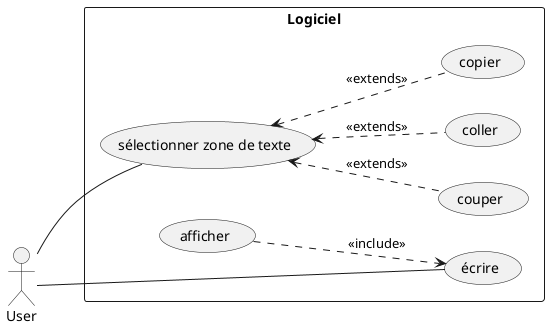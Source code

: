 @startuml useCase

left to right direction
actor "User" as Us

rectangle Logiciel {

    usecase "écrire" as ec
    usecase "afficher" as af
    usecase "sélectionner zone de texte" as select
    usecase "copier" as copy
    usecase "couper" as cut
    usecase "coller" as paste
    
}

Us -- ec
af ..> ec : <<include>>
Us -- select
select <.. copy  : <<extends>>
select <.. cut   : <<extends>>
select <.. paste : <<extends>>

@enduml

/' USECASE ECRIRE
    But : Ajouter du texte dans la zone de travail
    Début : le logiciel attend une entrée
    Fin :  le logiciel ajoute une entrée
    Acteurs : Utilisateur
    Enchainements :
        1 - Le logiciel capte le nouveau caractère
        2 - Le logicièl ajoute le carctère à la zone de travail
        3 - le logiciel repasse en attente
    Alternatives : 
        2 - l'utilisateur saisie un autre caractère, change de mode
    Excpetions : 
'/

/' USECASE AFFICHER
    But : Afficher la zone de travail
    Début : Du texte à été rentrée 
    Fin :  le texte à été affiché
    Acteurs : 
    Enchainements :
        1 - Le logiciel affiche le contenue de la zone de travail
    Alternatives :
    Excpetions : 
'/

/'  USECASE COLLER
    But : coller un texte a la place de la selection
    Début : l'utilisateur veut coller une zone de texte
    Fin : l'utilisateur a coller le texte
    Acteurs : Utilisateur
    Enchainements :
        1 - l'utilisateur ouvre le menu
        2 - l'utilisateur selectionne une zone
        3 - l'utilisateur colle le texte
    Alternatives : 
        1 - le logiciel remplace le texte dans la zone de selection si cette derniere n'est pas vide a l'etape 3
    Excpetions : 
        1 - 
'/


/' USECASE COPIER
    But : Copier la selection
    Début : L'utilisateur veut copié une zone du texte
    Fin : L'utilisateur a copié
    Acteurs : Utilisateur
    Enchainements :
        1 - L'utilisateur selectionne la zone de texte qu'il veut copier
        2 - L'utilisateur copie ensuite la zone de texte à l'aide d'une commande
'/

/' USECASE COUPER
    But : Couper la selection
    Début : L'utilisateur veut coupé une zone du texte
    Fin : L'utilisateur a coupé
    Acteurs : Utilisateur
    Enchainements :
        1 - L'utilisateur selectionne la zone de texte qu'il veut couper
        2 - L'utilisateur copie ensuite la zone de texte
        3 - Le logiciel supprime le texte dans la zone selectionné
'/

/' USECASE SELECTION DE TEXTE
    But : Selectionner du texte
    Début : L'utilisateur veut selectionner une zone du texte
    Fin : L'utilisateur a selectionné une zone de texte
    Acteurs : Utilisateur
    Enchainements :
        1 - L'utilisateur place le curseur de début au bon endroit
        2 - L'utilisateur place le curseur de fin au bon endroit
'/